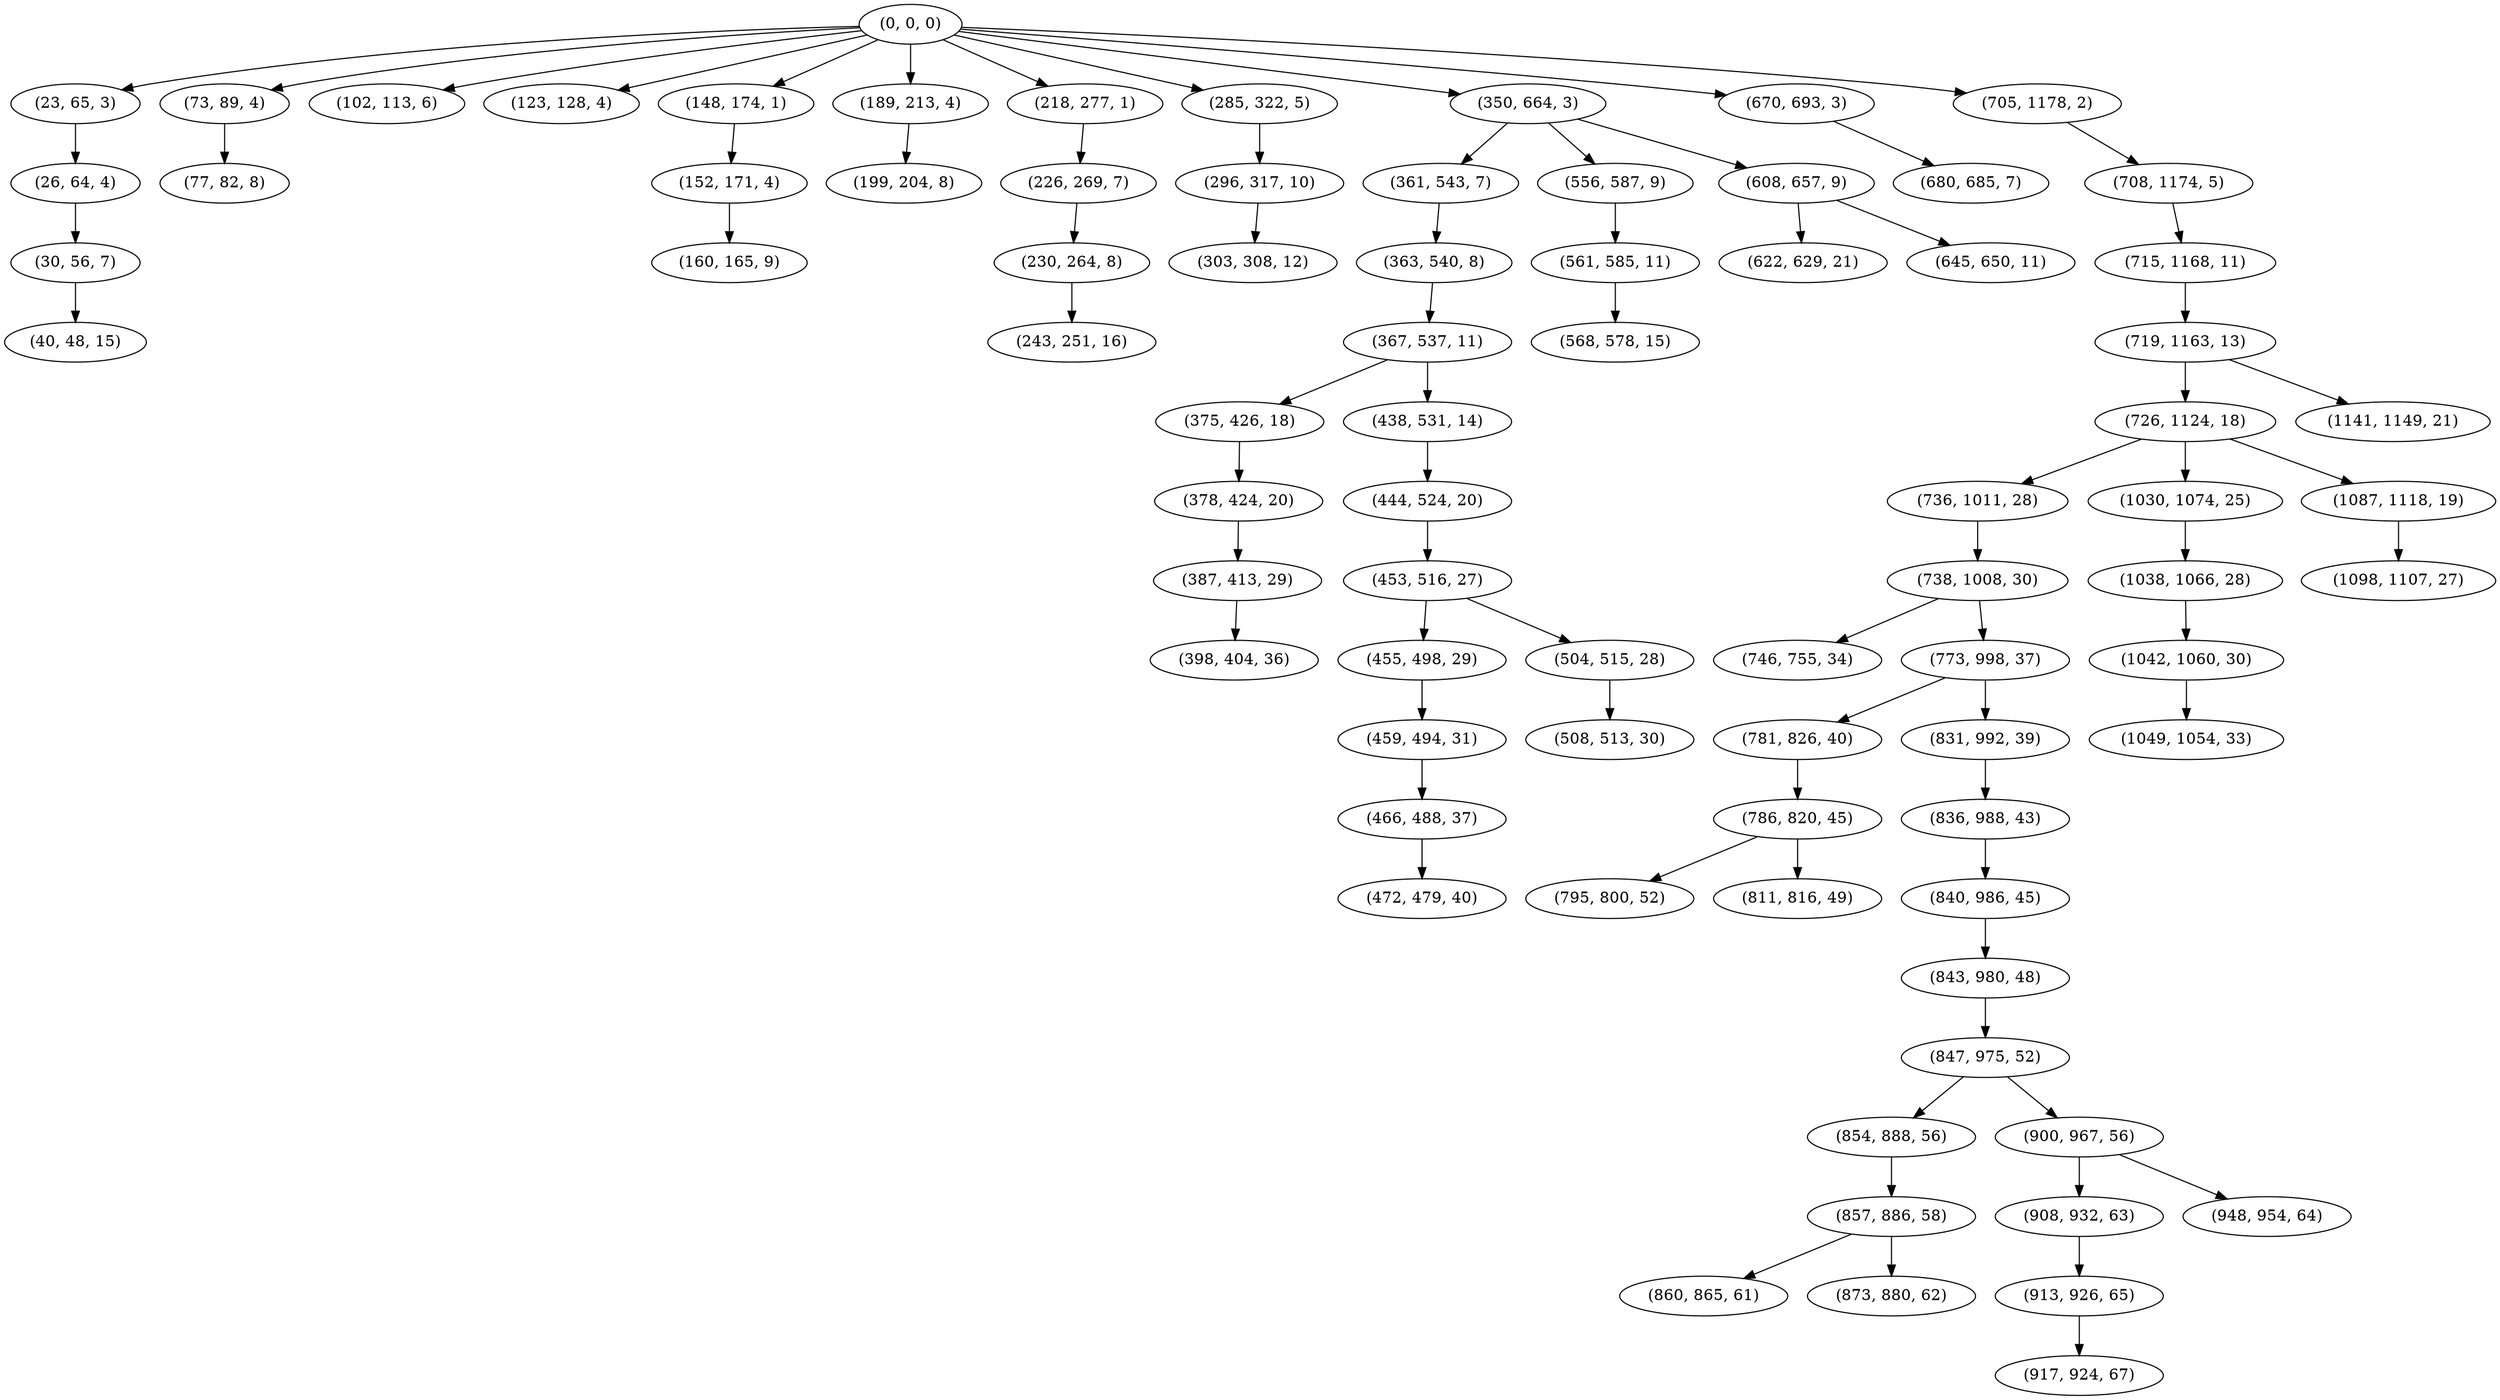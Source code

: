 digraph tree {
    "(0, 0, 0)";
    "(23, 65, 3)";
    "(26, 64, 4)";
    "(30, 56, 7)";
    "(40, 48, 15)";
    "(73, 89, 4)";
    "(77, 82, 8)";
    "(102, 113, 6)";
    "(123, 128, 4)";
    "(148, 174, 1)";
    "(152, 171, 4)";
    "(160, 165, 9)";
    "(189, 213, 4)";
    "(199, 204, 8)";
    "(218, 277, 1)";
    "(226, 269, 7)";
    "(230, 264, 8)";
    "(243, 251, 16)";
    "(285, 322, 5)";
    "(296, 317, 10)";
    "(303, 308, 12)";
    "(350, 664, 3)";
    "(361, 543, 7)";
    "(363, 540, 8)";
    "(367, 537, 11)";
    "(375, 426, 18)";
    "(378, 424, 20)";
    "(387, 413, 29)";
    "(398, 404, 36)";
    "(438, 531, 14)";
    "(444, 524, 20)";
    "(453, 516, 27)";
    "(455, 498, 29)";
    "(459, 494, 31)";
    "(466, 488, 37)";
    "(472, 479, 40)";
    "(504, 515, 28)";
    "(508, 513, 30)";
    "(556, 587, 9)";
    "(561, 585, 11)";
    "(568, 578, 15)";
    "(608, 657, 9)";
    "(622, 629, 21)";
    "(645, 650, 11)";
    "(670, 693, 3)";
    "(680, 685, 7)";
    "(705, 1178, 2)";
    "(708, 1174, 5)";
    "(715, 1168, 11)";
    "(719, 1163, 13)";
    "(726, 1124, 18)";
    "(736, 1011, 28)";
    "(738, 1008, 30)";
    "(746, 755, 34)";
    "(773, 998, 37)";
    "(781, 826, 40)";
    "(786, 820, 45)";
    "(795, 800, 52)";
    "(811, 816, 49)";
    "(831, 992, 39)";
    "(836, 988, 43)";
    "(840, 986, 45)";
    "(843, 980, 48)";
    "(847, 975, 52)";
    "(854, 888, 56)";
    "(857, 886, 58)";
    "(860, 865, 61)";
    "(873, 880, 62)";
    "(900, 967, 56)";
    "(908, 932, 63)";
    "(913, 926, 65)";
    "(917, 924, 67)";
    "(948, 954, 64)";
    "(1030, 1074, 25)";
    "(1038, 1066, 28)";
    "(1042, 1060, 30)";
    "(1049, 1054, 33)";
    "(1087, 1118, 19)";
    "(1098, 1107, 27)";
    "(1141, 1149, 21)";
    "(0, 0, 0)" -> "(23, 65, 3)";
    "(0, 0, 0)" -> "(73, 89, 4)";
    "(0, 0, 0)" -> "(102, 113, 6)";
    "(0, 0, 0)" -> "(123, 128, 4)";
    "(0, 0, 0)" -> "(148, 174, 1)";
    "(0, 0, 0)" -> "(189, 213, 4)";
    "(0, 0, 0)" -> "(218, 277, 1)";
    "(0, 0, 0)" -> "(285, 322, 5)";
    "(0, 0, 0)" -> "(350, 664, 3)";
    "(0, 0, 0)" -> "(670, 693, 3)";
    "(0, 0, 0)" -> "(705, 1178, 2)";
    "(23, 65, 3)" -> "(26, 64, 4)";
    "(26, 64, 4)" -> "(30, 56, 7)";
    "(30, 56, 7)" -> "(40, 48, 15)";
    "(73, 89, 4)" -> "(77, 82, 8)";
    "(148, 174, 1)" -> "(152, 171, 4)";
    "(152, 171, 4)" -> "(160, 165, 9)";
    "(189, 213, 4)" -> "(199, 204, 8)";
    "(218, 277, 1)" -> "(226, 269, 7)";
    "(226, 269, 7)" -> "(230, 264, 8)";
    "(230, 264, 8)" -> "(243, 251, 16)";
    "(285, 322, 5)" -> "(296, 317, 10)";
    "(296, 317, 10)" -> "(303, 308, 12)";
    "(350, 664, 3)" -> "(361, 543, 7)";
    "(350, 664, 3)" -> "(556, 587, 9)";
    "(350, 664, 3)" -> "(608, 657, 9)";
    "(361, 543, 7)" -> "(363, 540, 8)";
    "(363, 540, 8)" -> "(367, 537, 11)";
    "(367, 537, 11)" -> "(375, 426, 18)";
    "(367, 537, 11)" -> "(438, 531, 14)";
    "(375, 426, 18)" -> "(378, 424, 20)";
    "(378, 424, 20)" -> "(387, 413, 29)";
    "(387, 413, 29)" -> "(398, 404, 36)";
    "(438, 531, 14)" -> "(444, 524, 20)";
    "(444, 524, 20)" -> "(453, 516, 27)";
    "(453, 516, 27)" -> "(455, 498, 29)";
    "(453, 516, 27)" -> "(504, 515, 28)";
    "(455, 498, 29)" -> "(459, 494, 31)";
    "(459, 494, 31)" -> "(466, 488, 37)";
    "(466, 488, 37)" -> "(472, 479, 40)";
    "(504, 515, 28)" -> "(508, 513, 30)";
    "(556, 587, 9)" -> "(561, 585, 11)";
    "(561, 585, 11)" -> "(568, 578, 15)";
    "(608, 657, 9)" -> "(622, 629, 21)";
    "(608, 657, 9)" -> "(645, 650, 11)";
    "(670, 693, 3)" -> "(680, 685, 7)";
    "(705, 1178, 2)" -> "(708, 1174, 5)";
    "(708, 1174, 5)" -> "(715, 1168, 11)";
    "(715, 1168, 11)" -> "(719, 1163, 13)";
    "(719, 1163, 13)" -> "(726, 1124, 18)";
    "(719, 1163, 13)" -> "(1141, 1149, 21)";
    "(726, 1124, 18)" -> "(736, 1011, 28)";
    "(726, 1124, 18)" -> "(1030, 1074, 25)";
    "(726, 1124, 18)" -> "(1087, 1118, 19)";
    "(736, 1011, 28)" -> "(738, 1008, 30)";
    "(738, 1008, 30)" -> "(746, 755, 34)";
    "(738, 1008, 30)" -> "(773, 998, 37)";
    "(773, 998, 37)" -> "(781, 826, 40)";
    "(773, 998, 37)" -> "(831, 992, 39)";
    "(781, 826, 40)" -> "(786, 820, 45)";
    "(786, 820, 45)" -> "(795, 800, 52)";
    "(786, 820, 45)" -> "(811, 816, 49)";
    "(831, 992, 39)" -> "(836, 988, 43)";
    "(836, 988, 43)" -> "(840, 986, 45)";
    "(840, 986, 45)" -> "(843, 980, 48)";
    "(843, 980, 48)" -> "(847, 975, 52)";
    "(847, 975, 52)" -> "(854, 888, 56)";
    "(847, 975, 52)" -> "(900, 967, 56)";
    "(854, 888, 56)" -> "(857, 886, 58)";
    "(857, 886, 58)" -> "(860, 865, 61)";
    "(857, 886, 58)" -> "(873, 880, 62)";
    "(900, 967, 56)" -> "(908, 932, 63)";
    "(900, 967, 56)" -> "(948, 954, 64)";
    "(908, 932, 63)" -> "(913, 926, 65)";
    "(913, 926, 65)" -> "(917, 924, 67)";
    "(1030, 1074, 25)" -> "(1038, 1066, 28)";
    "(1038, 1066, 28)" -> "(1042, 1060, 30)";
    "(1042, 1060, 30)" -> "(1049, 1054, 33)";
    "(1087, 1118, 19)" -> "(1098, 1107, 27)";
}
